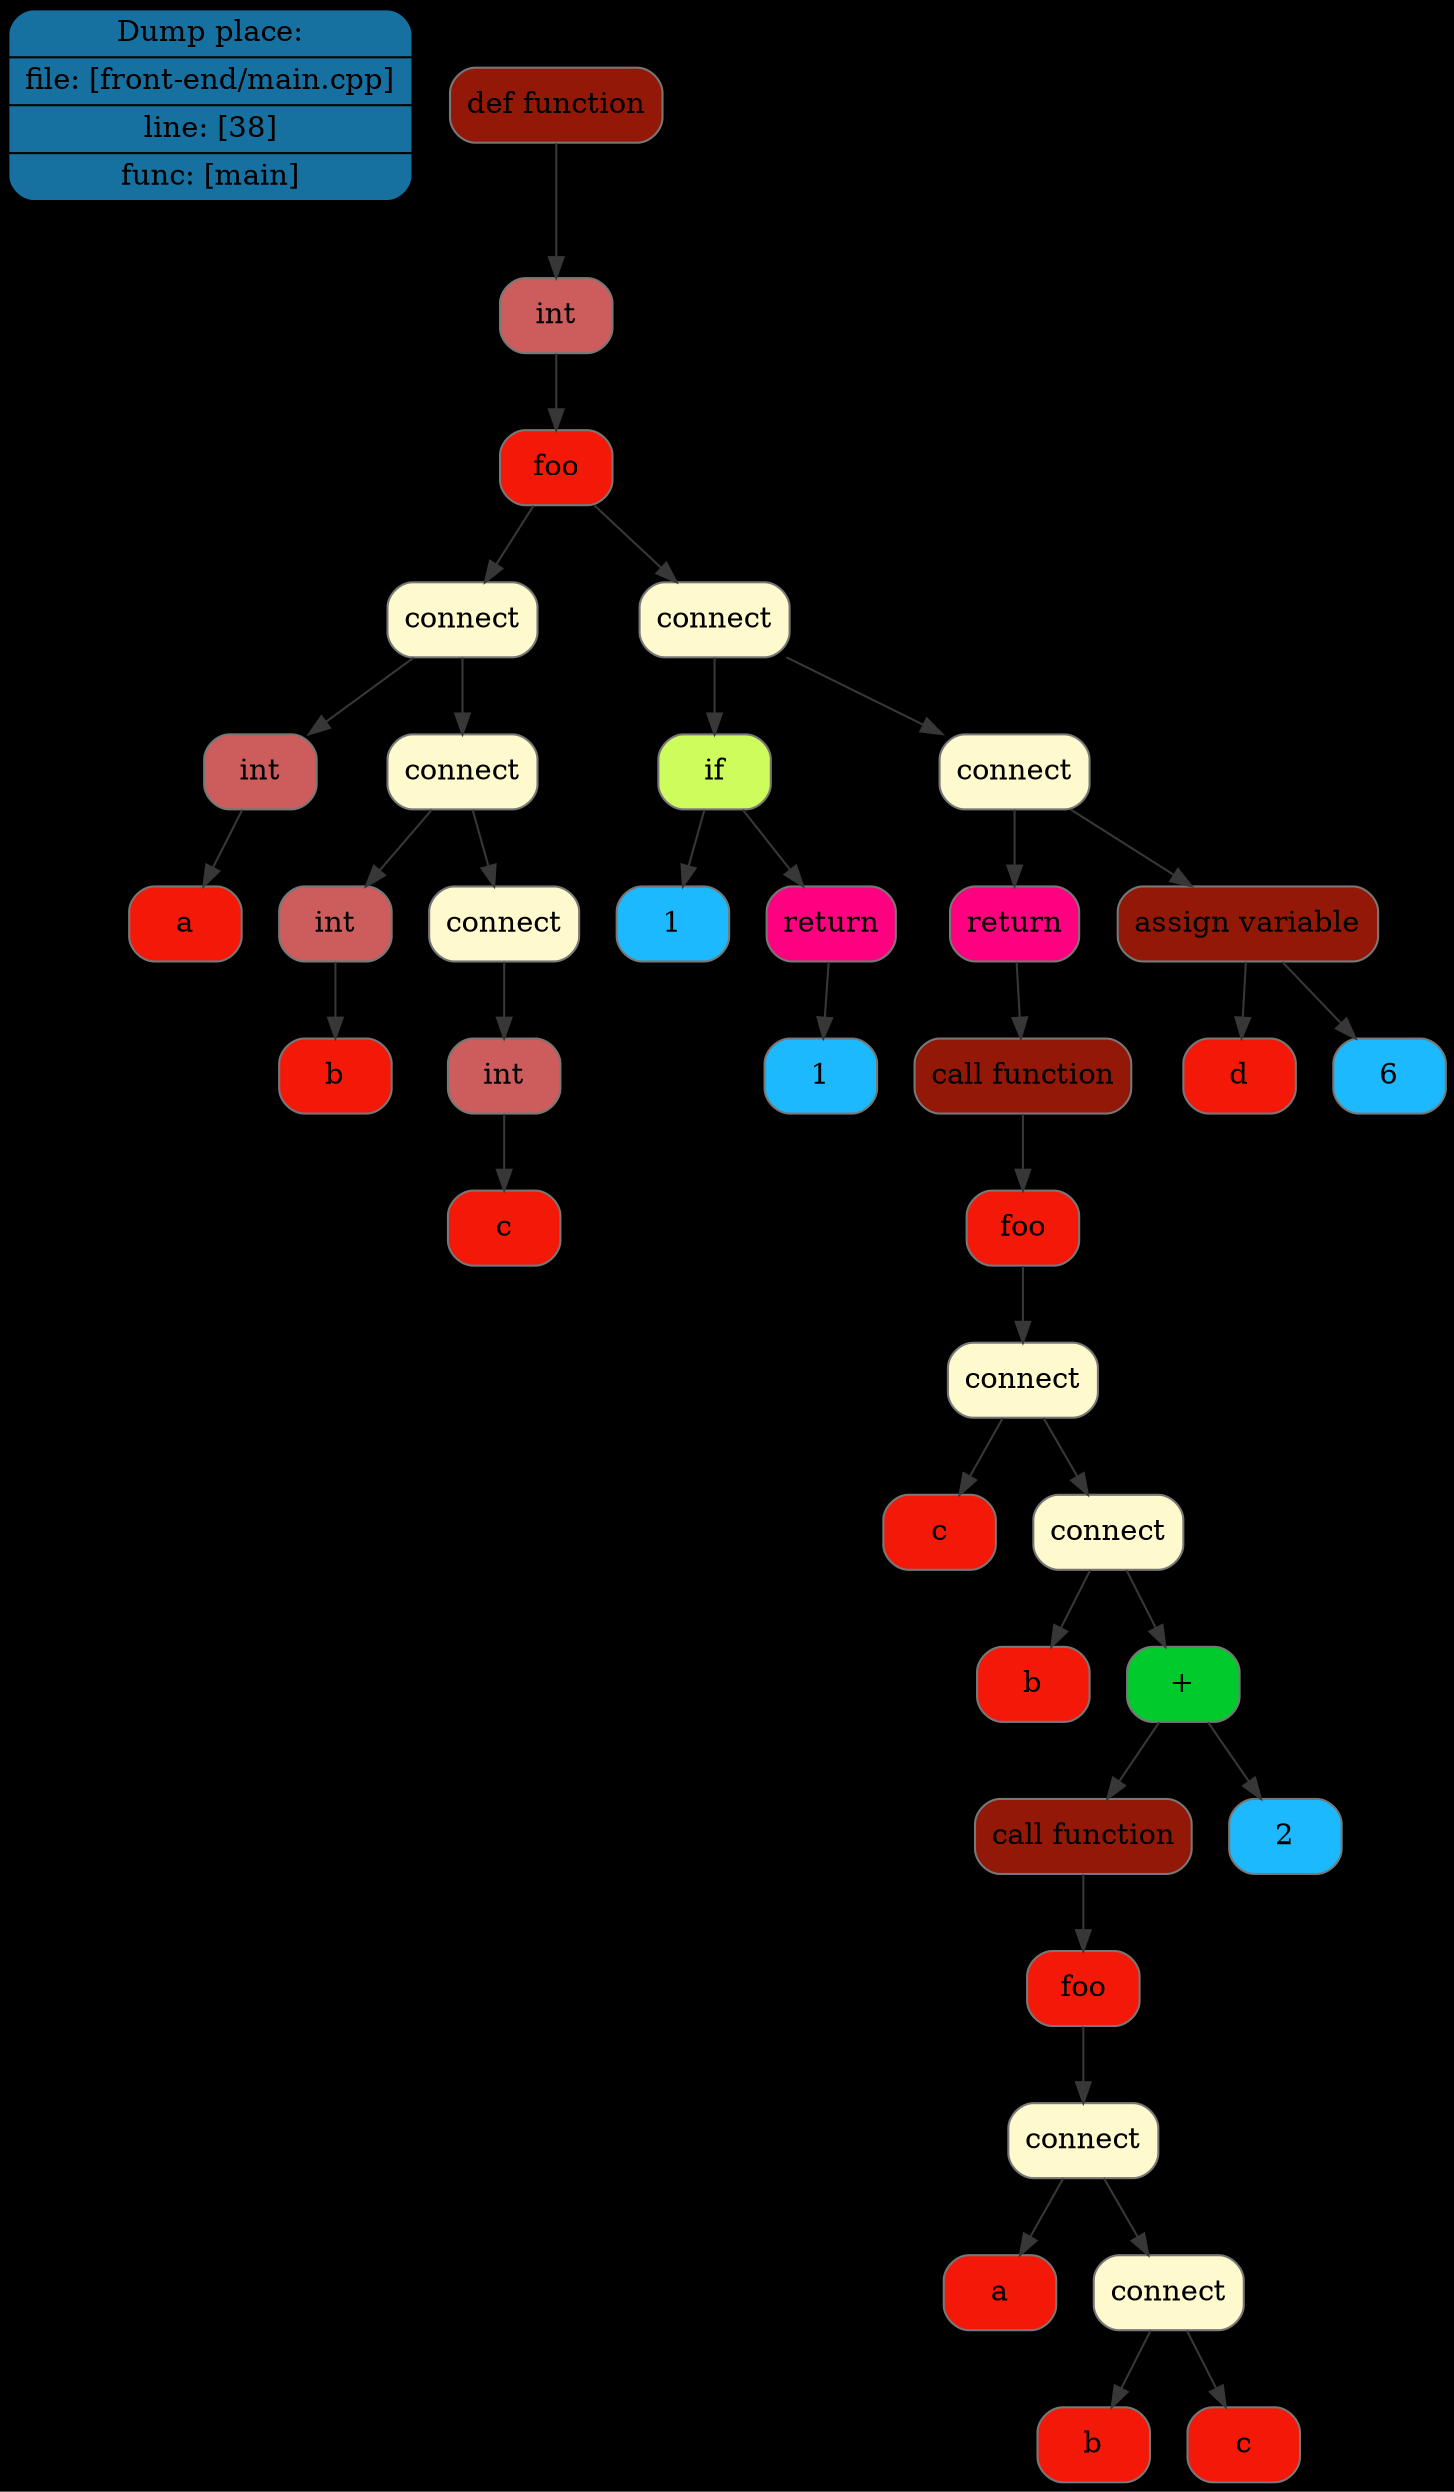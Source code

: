 digraph G{
rankdir=TB
graph [bgcolor="#000000"];
place[shape=Mrecord, style=filled, fillcolor="#1771a0", pos="0,1!",label = " { Dump place: | file: [front-end/main.cpp] | line: [38] | func: [main] } "color = "#000000"];
node0x507000001050[shape=Mrecord, style=filled, fillcolor="#931807"label = "def function", color = "#777777"];
node0x507000000090[shape=Mrecord, style=filled, fillcolor="#CD5C5C"label = "int", color = "#777777"];
node0x507000000100[shape=Mrecord, style=filled, fillcolor="#f31807"label = "foo", color = "#777777"];
node0x507000000250[shape=Mrecord, style=filled, fillcolor="#FFFACD"label = "connect", color = "#777777"];
node0x507000000170[shape=Mrecord, style=filled, fillcolor="#CD5C5C"label = "int", color = "#777777"];
node0x5070000001e0[shape=Mrecord, style=filled, fillcolor="#f31807"label = "a", color = "#777777"];
node0x5070000003a0[shape=Mrecord, style=filled, fillcolor="#FFFACD"label = "connect", color = "#777777"];
node0x5070000002c0[shape=Mrecord, style=filled, fillcolor="#CD5C5C"label = "int", color = "#777777"];
node0x507000000330[shape=Mrecord, style=filled, fillcolor="#f31807"label = "b", color = "#777777"];
node0x5070000004f0[shape=Mrecord, style=filled, fillcolor="#FFFACD"label = "connect", color = "#777777"];
node0x507000000410[shape=Mrecord, style=filled, fillcolor="#CD5C5C"label = "int", color = "#777777"];
node0x507000000480[shape=Mrecord, style=filled, fillcolor="#f31807"label = "c", color = "#777777"];
node0x507000000fe0[shape=Mrecord, style=filled, fillcolor="#FFFACD"label = "connect", color = "#777777"];
node0x5070000006b0[shape=Mrecord, style=filled, fillcolor="#CDFC5C"label = "if", color = "#777777"];
node0x507000000560[shape=Mrecord, style=filled, fillcolor="#1cb9ff"label = "1", color = "#777777"];
node0x507000000640[shape=Mrecord, style=filled, fillcolor="#FF0080"label = "return", color = "#777777"];
node0x5070000005d0[shape=Mrecord, style=filled, fillcolor="#1cb9ff"label = "1", color = "#777777"];
node0x507000000f70[shape=Mrecord, style=filled, fillcolor="#FFFACD"label = "connect", color = "#777777"];
node0x507000000db0[shape=Mrecord, style=filled, fillcolor="#FF0080"label = "return", color = "#777777"];
node0x507000000d40[shape=Mrecord, style=filled, fillcolor="#931807"label = "call function", color = "#777777"];
node0x507000000720[shape=Mrecord, style=filled, fillcolor="#f31807"label = "foo", color = "#777777"];
node0x507000000cd0[shape=Mrecord, style=filled, fillcolor="#FFFACD"label = "connect", color = "#777777"];
node0x507000000790[shape=Mrecord, style=filled, fillcolor="#f31807"label = "c", color = "#777777"];
node0x507000000c60[shape=Mrecord, style=filled, fillcolor="#FFFACD"label = "connect", color = "#777777"];
node0x507000000800[shape=Mrecord, style=filled, fillcolor="#f31807"label = "b", color = "#777777"];
node0x507000000bf0[shape=Mrecord, style=filled, fillcolor="#00ca2c"label = "\+", color = "#777777"];
node0x507000000b10[shape=Mrecord, style=filled, fillcolor="#931807"label = "call function", color = "#777777"];
node0x507000000870[shape=Mrecord, style=filled, fillcolor="#f31807"label = "foo", color = "#777777"];
node0x507000000aa0[shape=Mrecord, style=filled, fillcolor="#FFFACD"label = "connect", color = "#777777"];
node0x5070000008e0[shape=Mrecord, style=filled, fillcolor="#f31807"label = "a", color = "#777777"];
node0x507000000a30[shape=Mrecord, style=filled, fillcolor="#FFFACD"label = "connect", color = "#777777"];
node0x507000000950[shape=Mrecord, style=filled, fillcolor="#f31807"label = "b", color = "#777777"];
node0x5070000009c0[shape=Mrecord, style=filled, fillcolor="#f31807"label = "c", color = "#777777"];
node0x507000000b80[shape=Mrecord, style=filled, fillcolor="#1cb9ff"label = "2", color = "#777777"];
node0x507000000f00[shape=Mrecord, style=filled, fillcolor="#931807"label = "assign variable", color = "#777777"];
node0x507000000e20[shape=Mrecord, style=filled, fillcolor="#f31807"label = "d", color = "#777777"];
node0x507000000e90[shape=Mrecord, style=filled, fillcolor="#1cb9ff"label = "6", color = "#777777"];
edge[color="#373737"];
node0x507000001050->node0x507000000090;
node0x507000000090->node0x507000000100;
node0x507000000100->node0x507000000250;
node0x507000000250->node0x507000000170;
node0x507000000170->node0x5070000001e0;
node0x507000000250->node0x5070000003a0;
node0x5070000003a0->node0x5070000002c0;
node0x5070000002c0->node0x507000000330;
node0x5070000003a0->node0x5070000004f0;
node0x5070000004f0->node0x507000000410;
node0x507000000410->node0x507000000480;
node0x507000000100->node0x507000000fe0;
node0x507000000fe0->node0x5070000006b0;
node0x5070000006b0->node0x507000000560;
node0x5070000006b0->node0x507000000640;
node0x507000000640->node0x5070000005d0;
node0x507000000fe0->node0x507000000f70;
node0x507000000f70->node0x507000000db0;
node0x507000000db0->node0x507000000d40;
node0x507000000d40->node0x507000000720;
node0x507000000720->node0x507000000cd0;
node0x507000000cd0->node0x507000000790;
node0x507000000cd0->node0x507000000c60;
node0x507000000c60->node0x507000000800;
node0x507000000c60->node0x507000000bf0;
node0x507000000bf0->node0x507000000b10;
node0x507000000b10->node0x507000000870;
node0x507000000870->node0x507000000aa0;
node0x507000000aa0->node0x5070000008e0;
node0x507000000aa0->node0x507000000a30;
node0x507000000a30->node0x507000000950;
node0x507000000a30->node0x5070000009c0;
node0x507000000bf0->node0x507000000b80;
node0x507000000f70->node0x507000000f00;
node0x507000000f00->node0x507000000e20;
node0x507000000f00->node0x507000000e90;
}
